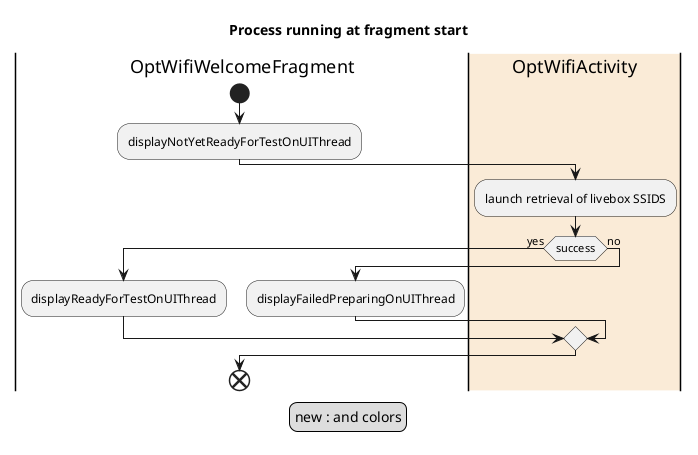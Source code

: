 @startuml
title Process running at fragment start
|OptWifiWelcomeFragment|
start
:displayNotYetReadyForTestOnUIThread;
|#AntiqueWhite|OptWifiActivity|
:launch retrieval of livebox SSIDS;
if (success) then (yes)
	|OptWifiWelcomeFragment|
	:displayReadyForTestOnUIThread;
else (no)
	:displayFailedPreparingOnUIThread;
endif
end

	legend
		new : and colors
	endlegend
@enduml